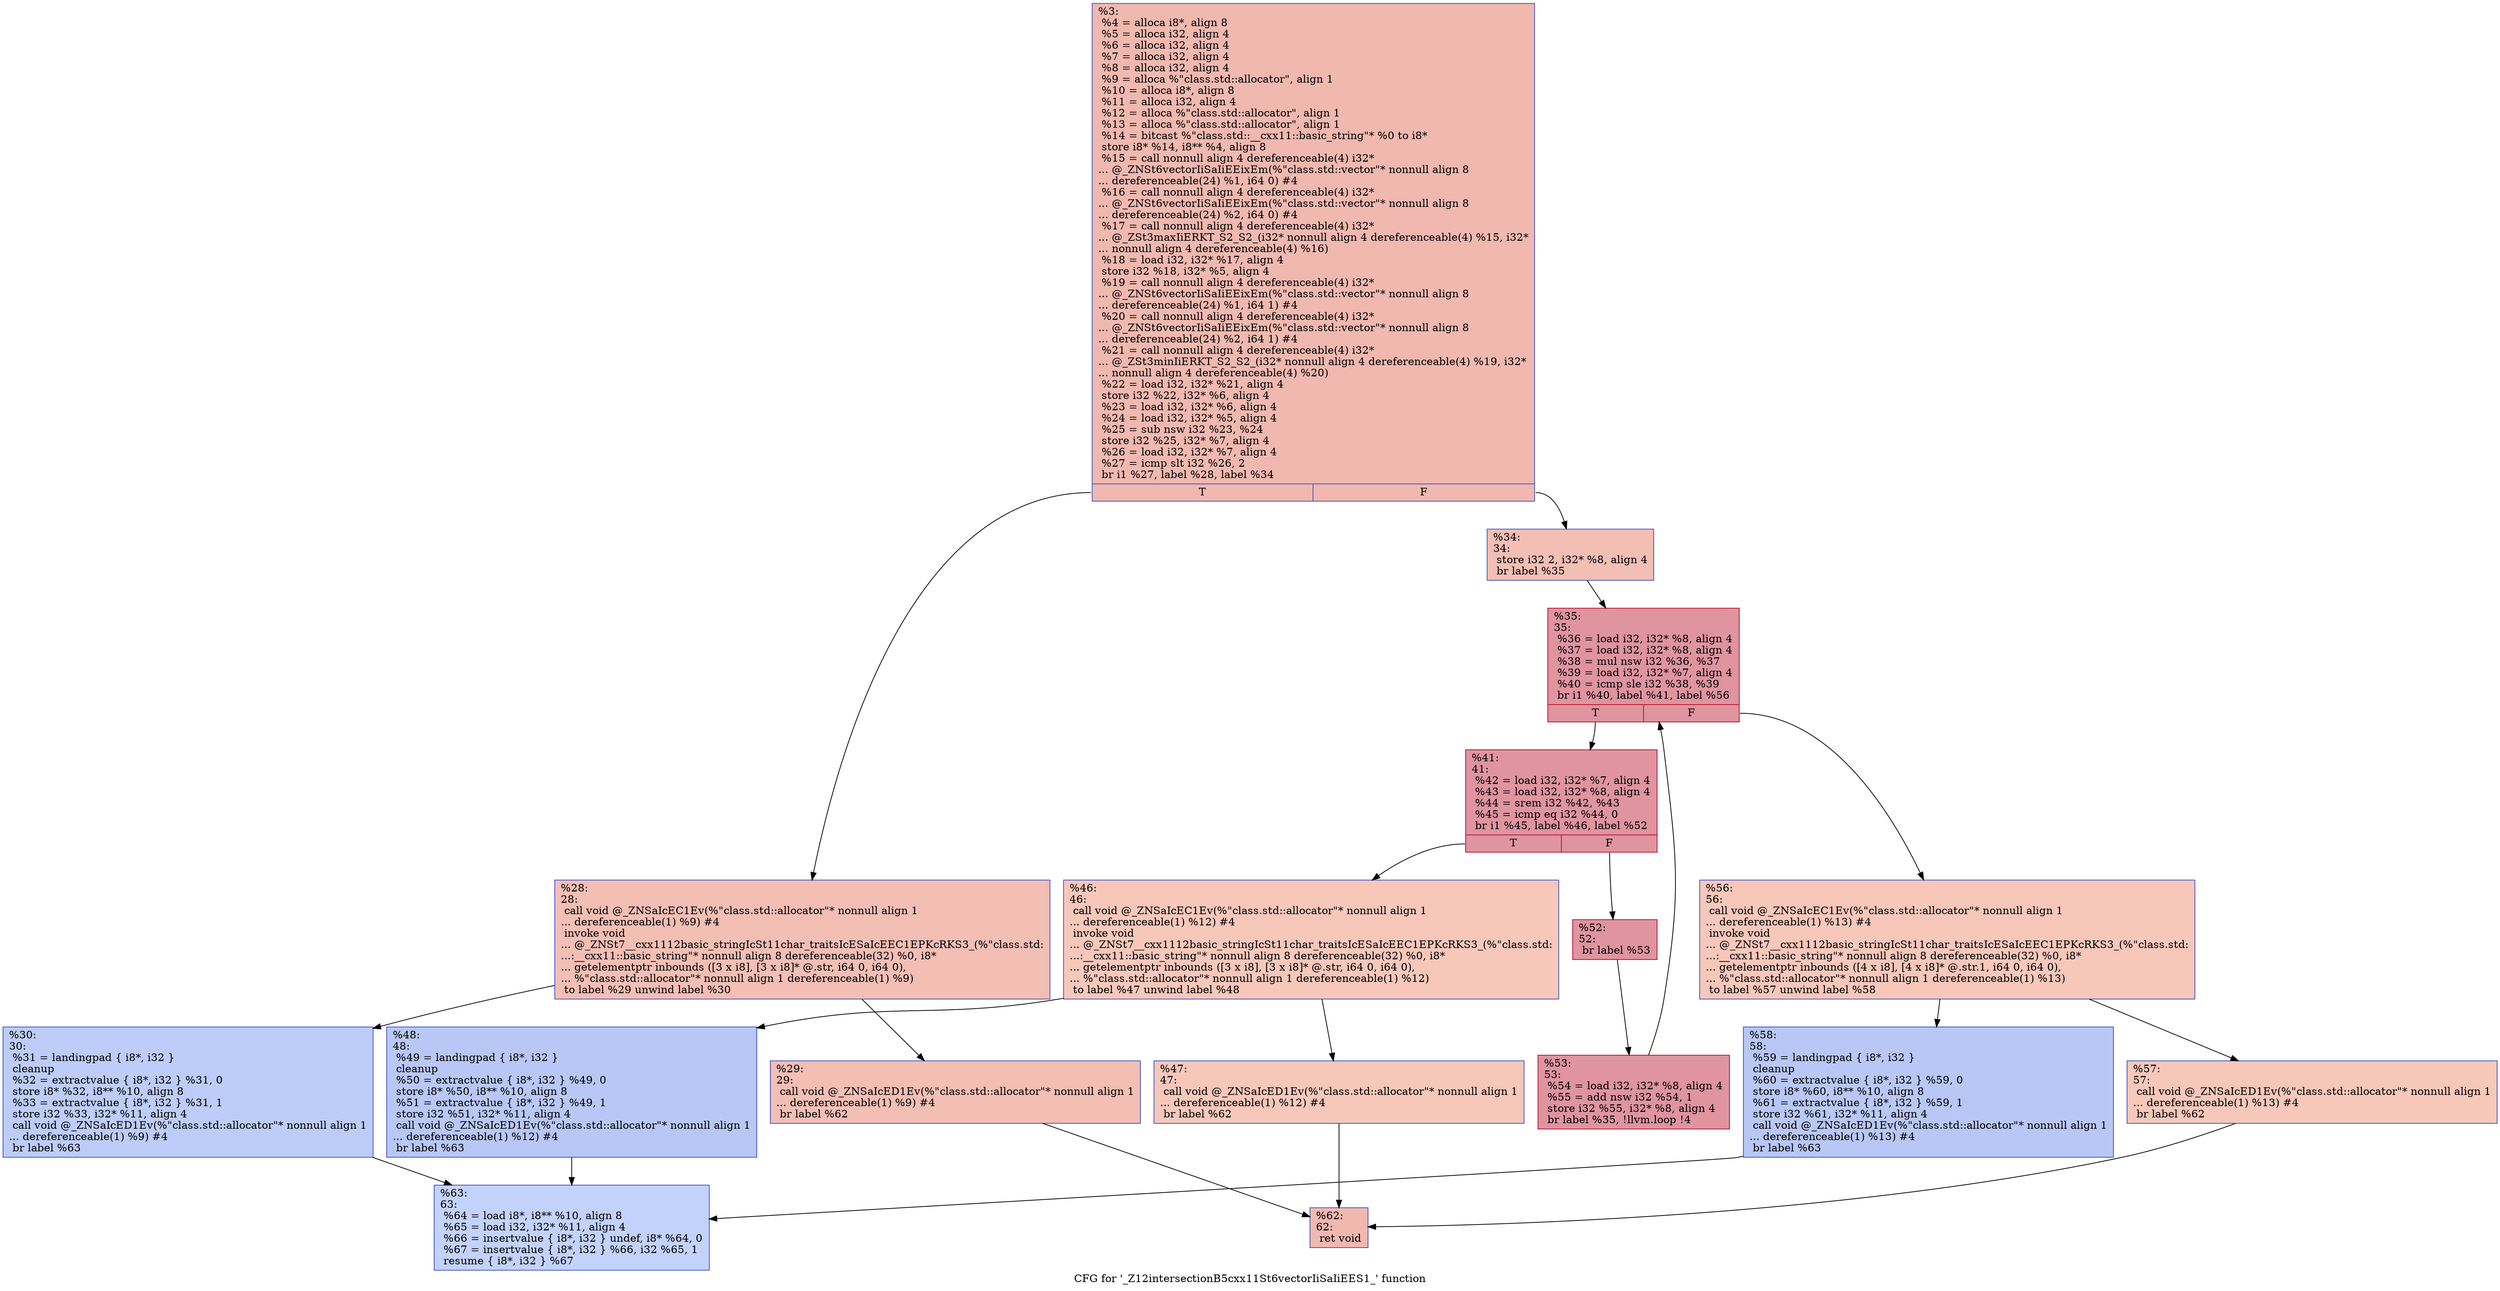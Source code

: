digraph "CFG for '_Z12intersectionB5cxx11St6vectorIiSaIiEES1_' function" {
	label="CFG for '_Z12intersectionB5cxx11St6vectorIiSaIiEES1_' function";

	Node0x5599f274e8d0 [shape=record,color="#3d50c3ff", style=filled, fillcolor="#dc5d4a70",label="{%3:\l  %4 = alloca i8*, align 8\l  %5 = alloca i32, align 4\l  %6 = alloca i32, align 4\l  %7 = alloca i32, align 4\l  %8 = alloca i32, align 4\l  %9 = alloca %\"class.std::allocator\", align 1\l  %10 = alloca i8*, align 8\l  %11 = alloca i32, align 4\l  %12 = alloca %\"class.std::allocator\", align 1\l  %13 = alloca %\"class.std::allocator\", align 1\l  %14 = bitcast %\"class.std::__cxx11::basic_string\"* %0 to i8*\l  store i8* %14, i8** %4, align 8\l  %15 = call nonnull align 4 dereferenceable(4) i32*\l... @_ZNSt6vectorIiSaIiEEixEm(%\"class.std::vector\"* nonnull align 8\l... dereferenceable(24) %1, i64 0) #4\l  %16 = call nonnull align 4 dereferenceable(4) i32*\l... @_ZNSt6vectorIiSaIiEEixEm(%\"class.std::vector\"* nonnull align 8\l... dereferenceable(24) %2, i64 0) #4\l  %17 = call nonnull align 4 dereferenceable(4) i32*\l... @_ZSt3maxIiERKT_S2_S2_(i32* nonnull align 4 dereferenceable(4) %15, i32*\l... nonnull align 4 dereferenceable(4) %16)\l  %18 = load i32, i32* %17, align 4\l  store i32 %18, i32* %5, align 4\l  %19 = call nonnull align 4 dereferenceable(4) i32*\l... @_ZNSt6vectorIiSaIiEEixEm(%\"class.std::vector\"* nonnull align 8\l... dereferenceable(24) %1, i64 1) #4\l  %20 = call nonnull align 4 dereferenceable(4) i32*\l... @_ZNSt6vectorIiSaIiEEixEm(%\"class.std::vector\"* nonnull align 8\l... dereferenceable(24) %2, i64 1) #4\l  %21 = call nonnull align 4 dereferenceable(4) i32*\l... @_ZSt3minIiERKT_S2_S2_(i32* nonnull align 4 dereferenceable(4) %19, i32*\l... nonnull align 4 dereferenceable(4) %20)\l  %22 = load i32, i32* %21, align 4\l  store i32 %22, i32* %6, align 4\l  %23 = load i32, i32* %6, align 4\l  %24 = load i32, i32* %5, align 4\l  %25 = sub nsw i32 %23, %24\l  store i32 %25, i32* %7, align 4\l  %26 = load i32, i32* %7, align 4\l  %27 = icmp slt i32 %26, 2\l  br i1 %27, label %28, label %34\l|{<s0>T|<s1>F}}"];
	Node0x5599f274e8d0:s0 -> Node0x5599f2750550;
	Node0x5599f274e8d0:s1 -> Node0x5599f27505a0;
	Node0x5599f2750550 [shape=record,color="#3d50c3ff", style=filled, fillcolor="#e36c5570",label="{%28:\l28:                                               \l  call void @_ZNSaIcEC1Ev(%\"class.std::allocator\"* nonnull align 1\l... dereferenceable(1) %9) #4\l  invoke void\l... @_ZNSt7__cxx1112basic_stringIcSt11char_traitsIcESaIcEEC1EPKcRKS3_(%\"class.std:\l...:__cxx11::basic_string\"* nonnull align 8 dereferenceable(32) %0, i8*\l... getelementptr inbounds ([3 x i8], [3 x i8]* @.str, i64 0, i64 0),\l... %\"class.std::allocator\"* nonnull align 1 dereferenceable(1) %9)\l          to label %29 unwind label %30\l}"];
	Node0x5599f2750550 -> Node0x5599f2750a90;
	Node0x5599f2750550 -> Node0x5599f2750ae0;
	Node0x5599f2750a90 [shape=record,color="#3d50c3ff", style=filled, fillcolor="#e36c5570",label="{%29:\l29:                                               \l  call void @_ZNSaIcED1Ev(%\"class.std::allocator\"* nonnull align 1\l... dereferenceable(1) %9) #4\l  br label %62\l}"];
	Node0x5599f2750a90 -> Node0x5599f2751030;
	Node0x5599f2750ae0 [shape=record,color="#3d50c3ff", style=filled, fillcolor="#6a8bef70",label="{%30:\l30:                                               \l  %31 = landingpad \{ i8*, i32 \}\l          cleanup\l  %32 = extractvalue \{ i8*, i32 \} %31, 0\l  store i8* %32, i8** %10, align 8\l  %33 = extractvalue \{ i8*, i32 \} %31, 1\l  store i32 %33, i32* %11, align 4\l  call void @_ZNSaIcED1Ev(%\"class.std::allocator\"* nonnull align 1\l... dereferenceable(1) %9) #4\l  br label %63\l}"];
	Node0x5599f2750ae0 -> Node0x5599f27518d0;
	Node0x5599f27505a0 [shape=record,color="#3d50c3ff", style=filled, fillcolor="#e36c5570",label="{%34:\l34:                                               \l  store i32 2, i32* %8, align 4\l  br label %35\l}"];
	Node0x5599f27505a0 -> Node0x5599f2751a20;
	Node0x5599f2751a20 [shape=record,color="#b70d28ff", style=filled, fillcolor="#b70d2870",label="{%35:\l35:                                               \l  %36 = load i32, i32* %8, align 4\l  %37 = load i32, i32* %8, align 4\l  %38 = mul nsw i32 %36, %37\l  %39 = load i32, i32* %7, align 4\l  %40 = icmp sle i32 %38, %39\l  br i1 %40, label %41, label %56\l|{<s0>T|<s1>F}}"];
	Node0x5599f2751a20:s0 -> Node0x5599f2751d50;
	Node0x5599f2751a20:s1 -> Node0x5599f2751da0;
	Node0x5599f2751d50 [shape=record,color="#b70d28ff", style=filled, fillcolor="#b70d2870",label="{%41:\l41:                                               \l  %42 = load i32, i32* %7, align 4\l  %43 = load i32, i32* %8, align 4\l  %44 = srem i32 %42, %43\l  %45 = icmp eq i32 %44, 0\l  br i1 %45, label %46, label %52\l|{<s0>T|<s1>F}}"];
	Node0x5599f2751d50:s0 -> Node0x5599f2752110;
	Node0x5599f2751d50:s1 -> Node0x5599f2752160;
	Node0x5599f2752110 [shape=record,color="#3d50c3ff", style=filled, fillcolor="#ec7f6370",label="{%46:\l46:                                               \l  call void @_ZNSaIcEC1Ev(%\"class.std::allocator\"* nonnull align 1\l... dereferenceable(1) %12) #4\l  invoke void\l... @_ZNSt7__cxx1112basic_stringIcSt11char_traitsIcESaIcEEC1EPKcRKS3_(%\"class.std:\l...:__cxx11::basic_string\"* nonnull align 8 dereferenceable(32) %0, i8*\l... getelementptr inbounds ([3 x i8], [3 x i8]* @.str, i64 0, i64 0),\l... %\"class.std::allocator\"* nonnull align 1 dereferenceable(1) %12)\l          to label %47 unwind label %48\l}"];
	Node0x5599f2752110 -> Node0x5599f2752400;
	Node0x5599f2752110 -> Node0x5599f2752450;
	Node0x5599f2752400 [shape=record,color="#3d50c3ff", style=filled, fillcolor="#ec7f6370",label="{%47:\l47:                                               \l  call void @_ZNSaIcED1Ev(%\"class.std::allocator\"* nonnull align 1\l... dereferenceable(1) %12) #4\l  br label %62\l}"];
	Node0x5599f2752400 -> Node0x5599f2751030;
	Node0x5599f2752450 [shape=record,color="#3d50c3ff", style=filled, fillcolor="#5f7fe870",label="{%48:\l48:                                               \l  %49 = landingpad \{ i8*, i32 \}\l          cleanup\l  %50 = extractvalue \{ i8*, i32 \} %49, 0\l  store i8* %50, i8** %10, align 8\l  %51 = extractvalue \{ i8*, i32 \} %49, 1\l  store i32 %51, i32* %11, align 4\l  call void @_ZNSaIcED1Ev(%\"class.std::allocator\"* nonnull align 1\l... dereferenceable(1) %12) #4\l  br label %63\l}"];
	Node0x5599f2752450 -> Node0x5599f27518d0;
	Node0x5599f2752160 [shape=record,color="#b70d28ff", style=filled, fillcolor="#b70d2870",label="{%52:\l52:                                               \l  br label %53\l}"];
	Node0x5599f2752160 -> Node0x5599f2752be0;
	Node0x5599f2752be0 [shape=record,color="#b70d28ff", style=filled, fillcolor="#b70d2870",label="{%53:\l53:                                               \l  %54 = load i32, i32* %8, align 4\l  %55 = add nsw i32 %54, 1\l  store i32 %55, i32* %8, align 4\l  br label %35, !llvm.loop !4\l}"];
	Node0x5599f2752be0 -> Node0x5599f2751a20;
	Node0x5599f2751da0 [shape=record,color="#3d50c3ff", style=filled, fillcolor="#ec7f6370",label="{%56:\l56:                                               \l  call void @_ZNSaIcEC1Ev(%\"class.std::allocator\"* nonnull align 1\l... dereferenceable(1) %13) #4\l  invoke void\l... @_ZNSt7__cxx1112basic_stringIcSt11char_traitsIcESaIcEEC1EPKcRKS3_(%\"class.std:\l...:__cxx11::basic_string\"* nonnull align 8 dereferenceable(32) %0, i8*\l... getelementptr inbounds ([4 x i8], [4 x i8]* @.str.1, i64 0, i64 0),\l... %\"class.std::allocator\"* nonnull align 1 dereferenceable(1) %13)\l          to label %57 unwind label %58\l}"];
	Node0x5599f2751da0 -> Node0x5599f2753b40;
	Node0x5599f2751da0 -> Node0x5599f2753b90;
	Node0x5599f2753b40 [shape=record,color="#3d50c3ff", style=filled, fillcolor="#ec7f6370",label="{%57:\l57:                                               \l  call void @_ZNSaIcED1Ev(%\"class.std::allocator\"* nonnull align 1\l... dereferenceable(1) %13) #4\l  br label %62\l}"];
	Node0x5599f2753b40 -> Node0x5599f2751030;
	Node0x5599f2753b90 [shape=record,color="#3d50c3ff", style=filled, fillcolor="#5f7fe870",label="{%58:\l58:                                               \l  %59 = landingpad \{ i8*, i32 \}\l          cleanup\l  %60 = extractvalue \{ i8*, i32 \} %59, 0\l  store i8* %60, i8** %10, align 8\l  %61 = extractvalue \{ i8*, i32 \} %59, 1\l  store i32 %61, i32* %11, align 4\l  call void @_ZNSaIcED1Ev(%\"class.std::allocator\"* nonnull align 1\l... dereferenceable(1) %13) #4\l  br label %63\l}"];
	Node0x5599f2753b90 -> Node0x5599f27518d0;
	Node0x5599f2751030 [shape=record,color="#3d50c3ff", style=filled, fillcolor="#dc5d4a70",label="{%62:\l62:                                               \l  ret void\l}"];
	Node0x5599f27518d0 [shape=record,color="#3d50c3ff", style=filled, fillcolor="#779af770",label="{%63:\l63:                                               \l  %64 = load i8*, i8** %10, align 8\l  %65 = load i32, i32* %11, align 4\l  %66 = insertvalue \{ i8*, i32 \} undef, i8* %64, 0\l  %67 = insertvalue \{ i8*, i32 \} %66, i32 %65, 1\l  resume \{ i8*, i32 \} %67\l}"];
}
